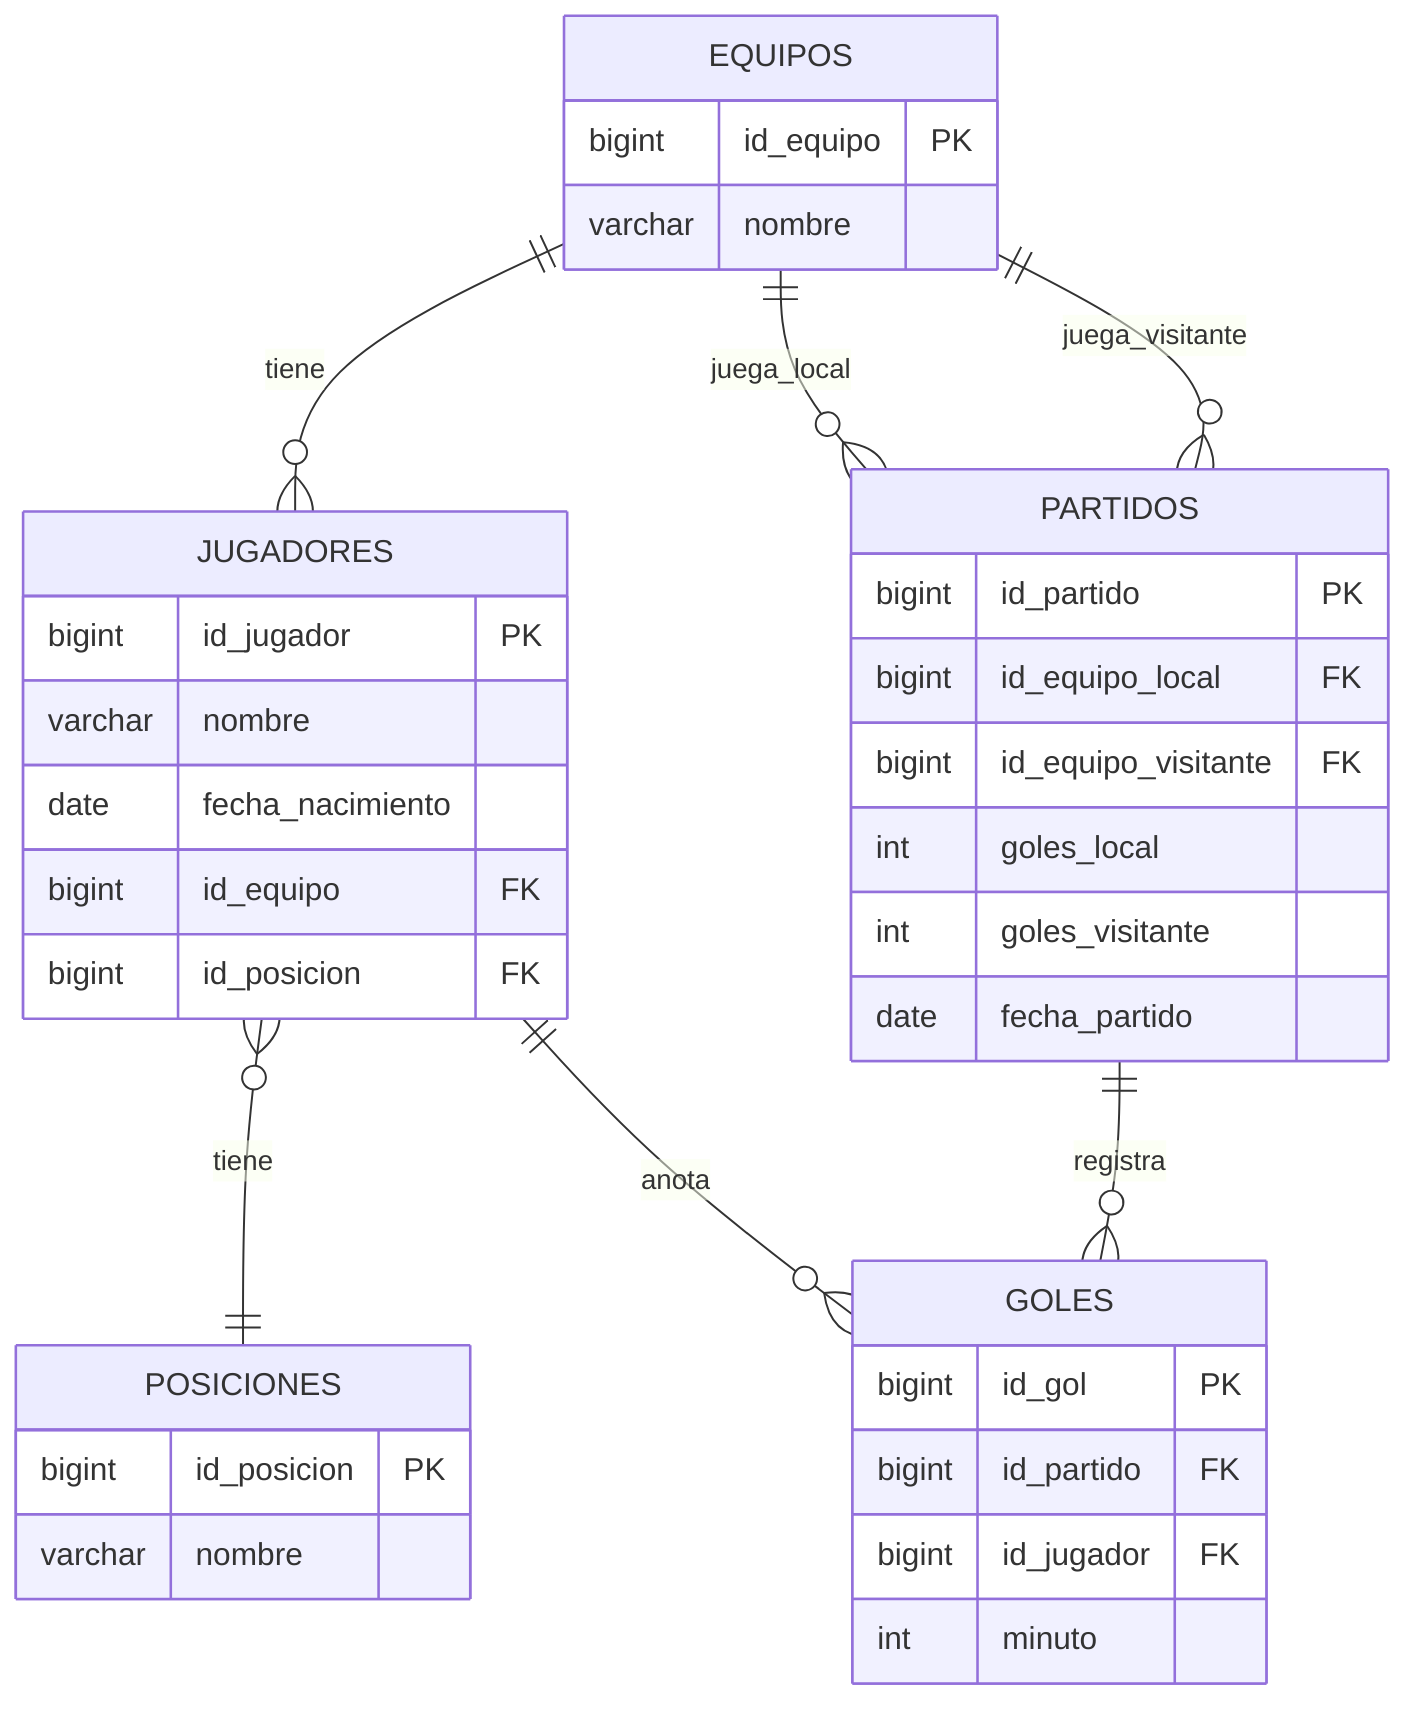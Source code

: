 erDiagram
    EQUIPOS ||--o{ JUGADORES : "tiene"
    EQUIPOS ||--o{ PARTIDOS : "juega_local"
    EQUIPOS ||--o{ PARTIDOS : "juega_visitante"
    JUGADORES }o--|| POSICIONES : "tiene"
    JUGADORES ||--o{ GOLES : "anota"
    PARTIDOS ||--o{ GOLES : "registra"

    EQUIPOS {
        bigint id_equipo PK
        varchar nombre
    }

    JUGADORES {
        bigint id_jugador PK
        varchar nombre
        date fecha_nacimiento
        bigint id_equipo FK
        bigint id_posicion FK
    }

    POSICIONES {
        bigint id_posicion PK
        varchar nombre
    }

    PARTIDOS {
        bigint id_partido PK
        bigint id_equipo_local FK
        bigint id_equipo_visitante FK
        int goles_local
        int goles_visitante
        date fecha_partido
    }

    GOLES {
        bigint id_gol PK
        bigint id_partido FK
        bigint id_jugador FK
        int minuto
    }